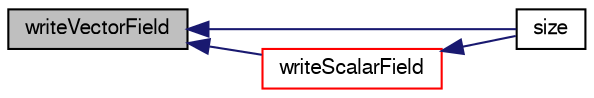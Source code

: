 digraph "writeVectorField"
{
  bgcolor="transparent";
  edge [fontname="FreeSans",fontsize="10",labelfontname="FreeSans",labelfontsize="10"];
  node [fontname="FreeSans",fontsize="10",shape=record];
  rankdir="LR";
  Node163 [label="writeVectorField",height=0.2,width=0.4,color="black", fillcolor="grey75", style="filled", fontcolor="black"];
  Node163 -> Node164 [dir="back",color="midnightblue",fontsize="10",style="solid",fontname="FreeSans"];
  Node164 [label="size",height=0.2,width=0.4,color="black",URL="$a21322.html#a9facbf0a118d395c89884e45a5ca4e4b",tooltip="number of parts "];
  Node163 -> Node165 [dir="back",color="midnightblue",fontsize="10",style="solid",fontname="FreeSans"];
  Node165 [label="writeScalarField",height=0.2,width=0.4,color="red",URL="$a21322.html#a855e84777c1504ddcf452ad01b3a0076",tooltip="write (volume) scalar field "];
  Node165 -> Node164 [dir="back",color="midnightblue",fontsize="10",style="solid",fontname="FreeSans"];
}
